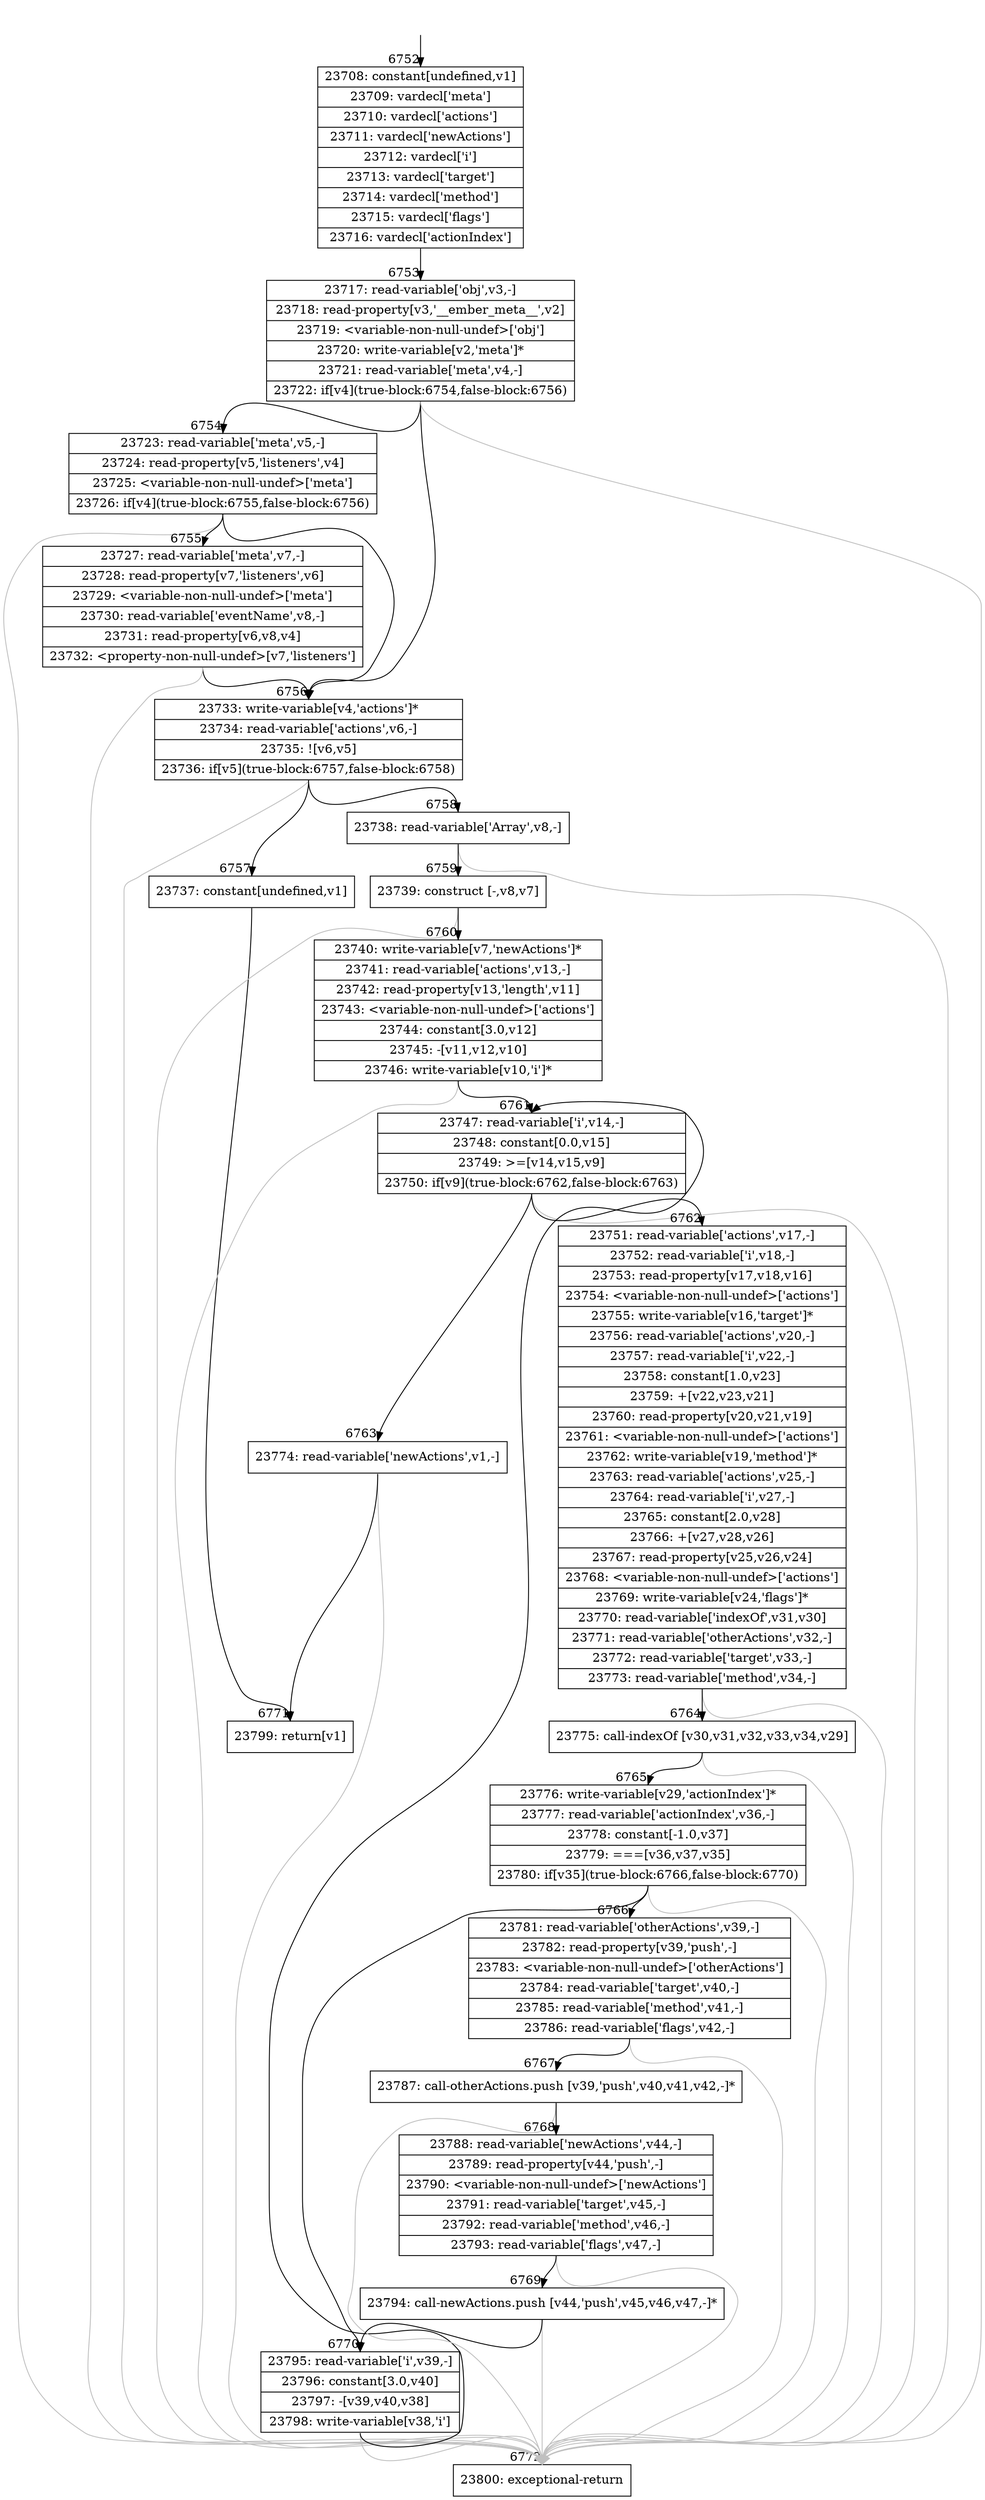 digraph {
rankdir="TD"
BB_entry559[shape=none,label=""];
BB_entry559 -> BB6752 [tailport=s, headport=n, headlabel="    6752"]
BB6752 [shape=record label="{23708: constant[undefined,v1]|23709: vardecl['meta']|23710: vardecl['actions']|23711: vardecl['newActions']|23712: vardecl['i']|23713: vardecl['target']|23714: vardecl['method']|23715: vardecl['flags']|23716: vardecl['actionIndex']}" ] 
BB6752 -> BB6753 [tailport=s, headport=n, headlabel="      6753"]
BB6753 [shape=record label="{23717: read-variable['obj',v3,-]|23718: read-property[v3,'__ember_meta__',v2]|23719: \<variable-non-null-undef\>['obj']|23720: write-variable[v2,'meta']*|23721: read-variable['meta',v4,-]|23722: if[v4](true-block:6754,false-block:6756)}" ] 
BB6753 -> BB6756 [tailport=s, headport=n, headlabel="      6756"]
BB6753 -> BB6754 [tailport=s, headport=n, headlabel="      6754"]
BB6753 -> BB6772 [tailport=s, headport=n, color=gray, headlabel="      6772"]
BB6754 [shape=record label="{23723: read-variable['meta',v5,-]|23724: read-property[v5,'listeners',v4]|23725: \<variable-non-null-undef\>['meta']|23726: if[v4](true-block:6755,false-block:6756)}" ] 
BB6754 -> BB6756 [tailport=s, headport=n]
BB6754 -> BB6755 [tailport=s, headport=n, headlabel="      6755"]
BB6754 -> BB6772 [tailport=s, headport=n, color=gray]
BB6755 [shape=record label="{23727: read-variable['meta',v7,-]|23728: read-property[v7,'listeners',v6]|23729: \<variable-non-null-undef\>['meta']|23730: read-variable['eventName',v8,-]|23731: read-property[v6,v8,v4]|23732: \<property-non-null-undef\>[v7,'listeners']}" ] 
BB6755 -> BB6756 [tailport=s, headport=n]
BB6755 -> BB6772 [tailport=s, headport=n, color=gray]
BB6756 [shape=record label="{23733: write-variable[v4,'actions']*|23734: read-variable['actions',v6,-]|23735: ![v6,v5]|23736: if[v5](true-block:6757,false-block:6758)}" ] 
BB6756 -> BB6757 [tailport=s, headport=n, headlabel="      6757"]
BB6756 -> BB6758 [tailport=s, headport=n, headlabel="      6758"]
BB6756 -> BB6772 [tailport=s, headport=n, color=gray]
BB6757 [shape=record label="{23737: constant[undefined,v1]}" ] 
BB6757 -> BB6771 [tailport=s, headport=n, headlabel="      6771"]
BB6758 [shape=record label="{23738: read-variable['Array',v8,-]}" ] 
BB6758 -> BB6759 [tailport=s, headport=n, headlabel="      6759"]
BB6758 -> BB6772 [tailport=s, headport=n, color=gray]
BB6759 [shape=record label="{23739: construct [-,v8,v7]}" ] 
BB6759 -> BB6760 [tailport=s, headport=n, headlabel="      6760"]
BB6759 -> BB6772 [tailport=s, headport=n, color=gray]
BB6760 [shape=record label="{23740: write-variable[v7,'newActions']*|23741: read-variable['actions',v13,-]|23742: read-property[v13,'length',v11]|23743: \<variable-non-null-undef\>['actions']|23744: constant[3.0,v12]|23745: -[v11,v12,v10]|23746: write-variable[v10,'i']*}" ] 
BB6760 -> BB6761 [tailport=s, headport=n, headlabel="      6761"]
BB6760 -> BB6772 [tailport=s, headport=n, color=gray]
BB6761 [shape=record label="{23747: read-variable['i',v14,-]|23748: constant[0.0,v15]|23749: \>=[v14,v15,v9]|23750: if[v9](true-block:6762,false-block:6763)}" ] 
BB6761 -> BB6762 [tailport=s, headport=n, headlabel="      6762"]
BB6761 -> BB6763 [tailport=s, headport=n, headlabel="      6763"]
BB6761 -> BB6772 [tailport=s, headport=n, color=gray]
BB6762 [shape=record label="{23751: read-variable['actions',v17,-]|23752: read-variable['i',v18,-]|23753: read-property[v17,v18,v16]|23754: \<variable-non-null-undef\>['actions']|23755: write-variable[v16,'target']*|23756: read-variable['actions',v20,-]|23757: read-variable['i',v22,-]|23758: constant[1.0,v23]|23759: +[v22,v23,v21]|23760: read-property[v20,v21,v19]|23761: \<variable-non-null-undef\>['actions']|23762: write-variable[v19,'method']*|23763: read-variable['actions',v25,-]|23764: read-variable['i',v27,-]|23765: constant[2.0,v28]|23766: +[v27,v28,v26]|23767: read-property[v25,v26,v24]|23768: \<variable-non-null-undef\>['actions']|23769: write-variable[v24,'flags']*|23770: read-variable['indexOf',v31,v30]|23771: read-variable['otherActions',v32,-]|23772: read-variable['target',v33,-]|23773: read-variable['method',v34,-]}" ] 
BB6762 -> BB6764 [tailport=s, headport=n, headlabel="      6764"]
BB6762 -> BB6772 [tailport=s, headport=n, color=gray]
BB6763 [shape=record label="{23774: read-variable['newActions',v1,-]}" ] 
BB6763 -> BB6771 [tailport=s, headport=n]
BB6763 -> BB6772 [tailport=s, headport=n, color=gray]
BB6764 [shape=record label="{23775: call-indexOf [v30,v31,v32,v33,v34,v29]}" ] 
BB6764 -> BB6765 [tailport=s, headport=n, headlabel="      6765"]
BB6764 -> BB6772 [tailport=s, headport=n, color=gray]
BB6765 [shape=record label="{23776: write-variable[v29,'actionIndex']*|23777: read-variable['actionIndex',v36,-]|23778: constant[-1.0,v37]|23779: ===[v36,v37,v35]|23780: if[v35](true-block:6766,false-block:6770)}" ] 
BB6765 -> BB6766 [tailport=s, headport=n, headlabel="      6766"]
BB6765 -> BB6770 [tailport=s, headport=n, headlabel="      6770"]
BB6765 -> BB6772 [tailport=s, headport=n, color=gray]
BB6766 [shape=record label="{23781: read-variable['otherActions',v39,-]|23782: read-property[v39,'push',-]|23783: \<variable-non-null-undef\>['otherActions']|23784: read-variable['target',v40,-]|23785: read-variable['method',v41,-]|23786: read-variable['flags',v42,-]}" ] 
BB6766 -> BB6767 [tailport=s, headport=n, headlabel="      6767"]
BB6766 -> BB6772 [tailport=s, headport=n, color=gray]
BB6767 [shape=record label="{23787: call-otherActions.push [v39,'push',v40,v41,v42,-]*}" ] 
BB6767 -> BB6768 [tailport=s, headport=n, headlabel="      6768"]
BB6767 -> BB6772 [tailport=s, headport=n, color=gray]
BB6768 [shape=record label="{23788: read-variable['newActions',v44,-]|23789: read-property[v44,'push',-]|23790: \<variable-non-null-undef\>['newActions']|23791: read-variable['target',v45,-]|23792: read-variable['method',v46,-]|23793: read-variable['flags',v47,-]}" ] 
BB6768 -> BB6769 [tailport=s, headport=n, headlabel="      6769"]
BB6768 -> BB6772 [tailport=s, headport=n, color=gray]
BB6769 [shape=record label="{23794: call-newActions.push [v44,'push',v45,v46,v47,-]*}" ] 
BB6769 -> BB6770 [tailport=s, headport=n]
BB6769 -> BB6772 [tailport=s, headport=n, color=gray]
BB6770 [shape=record label="{23795: read-variable['i',v39,-]|23796: constant[3.0,v40]|23797: -[v39,v40,v38]|23798: write-variable[v38,'i']}" ] 
BB6770 -> BB6761 [tailport=s, headport=n]
BB6770 -> BB6772 [tailport=s, headport=n, color=gray]
BB6771 [shape=record label="{23799: return[v1]}" ] 
BB6772 [shape=record label="{23800: exceptional-return}" ] 
//#$~ 12667
}
